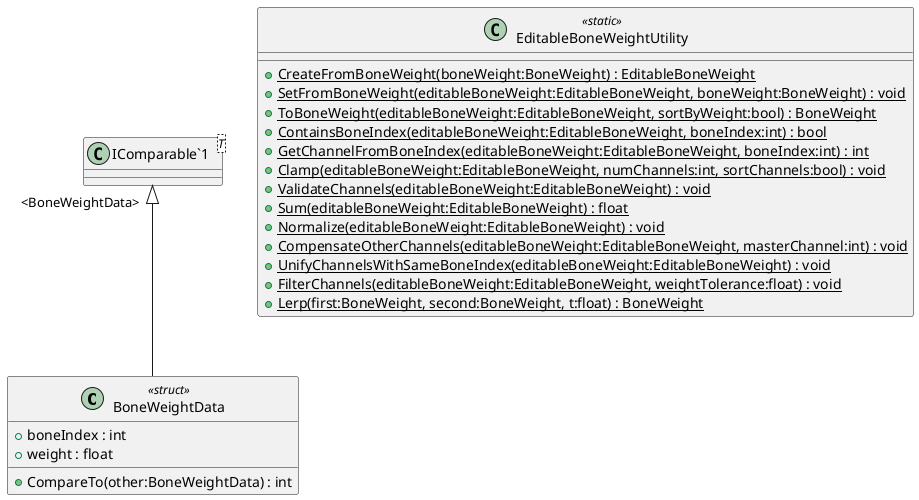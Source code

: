 @startuml
class BoneWeightData <<struct>> {
    + boneIndex : int
    + weight : float
    + CompareTo(other:BoneWeightData) : int
}
class EditableBoneWeightUtility <<static>> {
    + {static} CreateFromBoneWeight(boneWeight:BoneWeight) : EditableBoneWeight
    + {static} SetFromBoneWeight(editableBoneWeight:EditableBoneWeight, boneWeight:BoneWeight) : void
    + {static} ToBoneWeight(editableBoneWeight:EditableBoneWeight, sortByWeight:bool) : BoneWeight
    + {static} ContainsBoneIndex(editableBoneWeight:EditableBoneWeight, boneIndex:int) : bool
    + {static} GetChannelFromBoneIndex(editableBoneWeight:EditableBoneWeight, boneIndex:int) : int
    + {static} Clamp(editableBoneWeight:EditableBoneWeight, numChannels:int, sortChannels:bool) : void
    + {static} ValidateChannels(editableBoneWeight:EditableBoneWeight) : void
    + {static} Sum(editableBoneWeight:EditableBoneWeight) : float
    + {static} Normalize(editableBoneWeight:EditableBoneWeight) : void
    + {static} CompensateOtherChannels(editableBoneWeight:EditableBoneWeight, masterChannel:int) : void
    + {static} UnifyChannelsWithSameBoneIndex(editableBoneWeight:EditableBoneWeight) : void
    + {static} FilterChannels(editableBoneWeight:EditableBoneWeight, weightTolerance:float) : void
    + {static} Lerp(first:BoneWeight, second:BoneWeight, t:float) : BoneWeight
}
class "IComparable`1"<T> {
}
"IComparable`1" "<BoneWeightData>" <|-- BoneWeightData
@enduml
